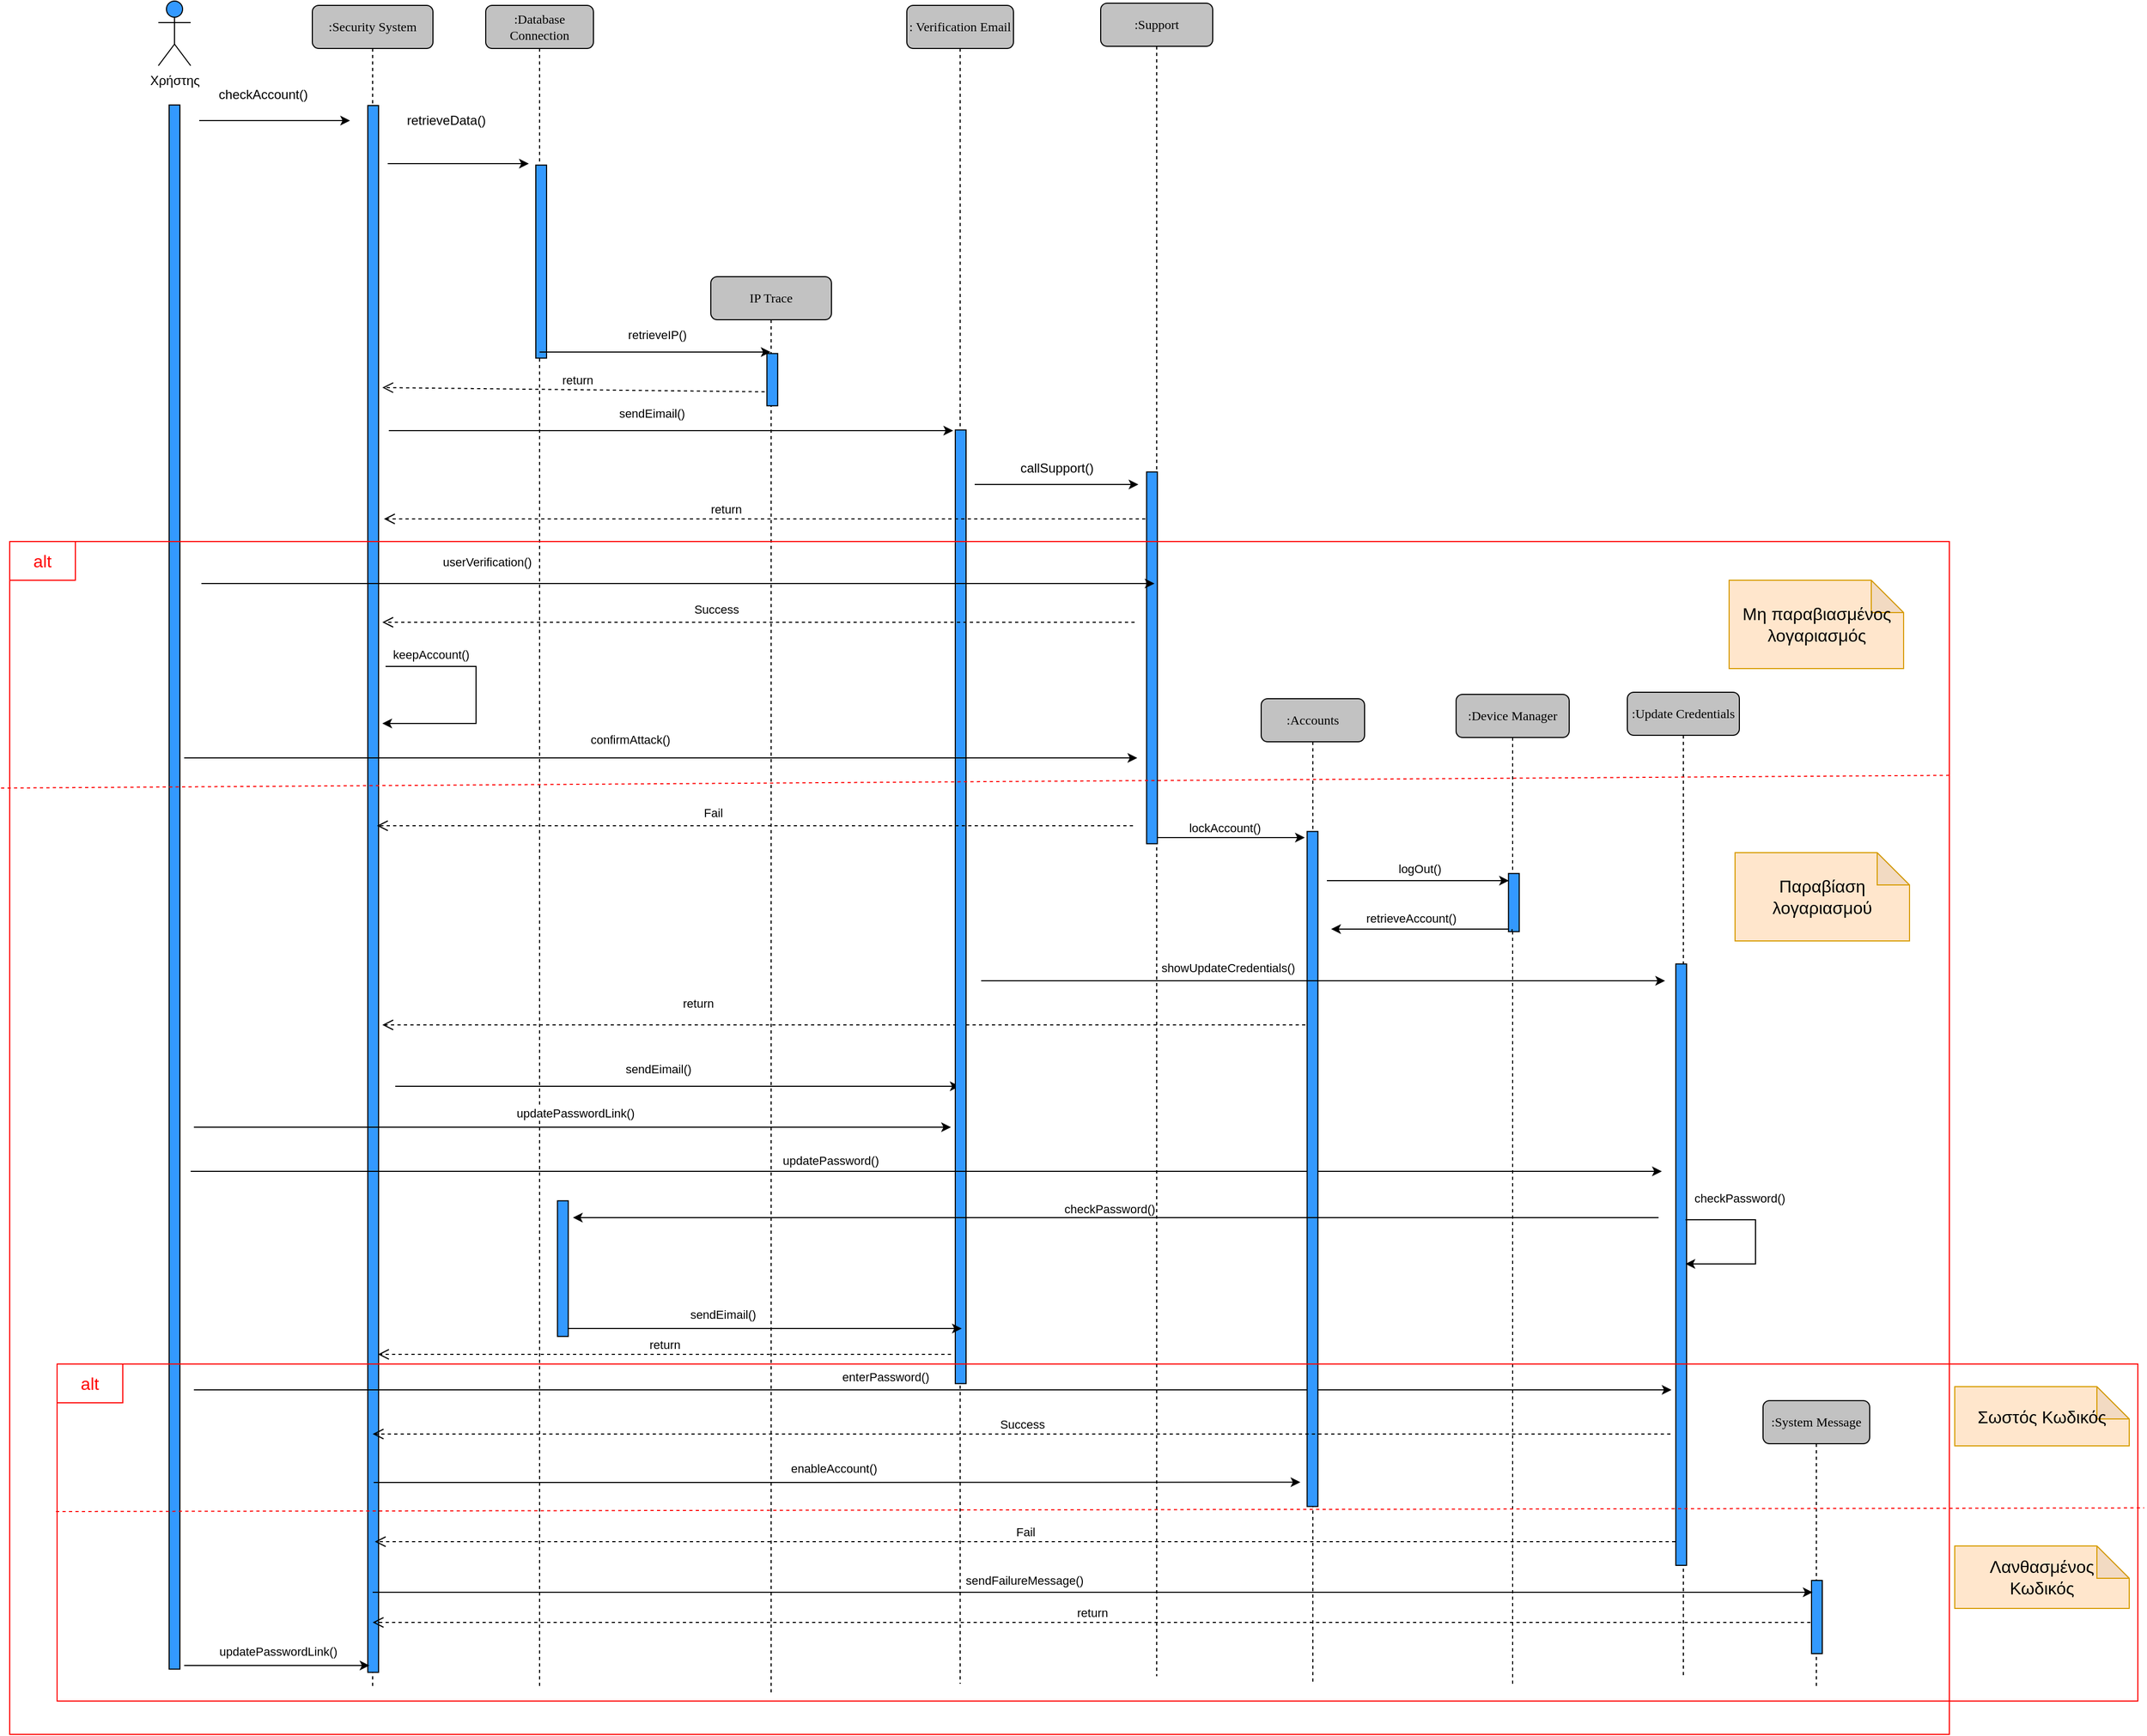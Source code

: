 <mxfile version="18.0.6" type="device"><diagram name="Page-1" id="13e1069c-82ec-6db2-03f1-153e76fe0fe0"><mxGraphModel dx="4657" dy="1660" grid="0" gridSize="10" guides="1" tooltips="1" connect="1" arrows="1" fold="1" page="0" pageScale="1" pageWidth="1100" pageHeight="850" background="none" math="0" shadow="0"><root><mxCell id="0"/><mxCell id="1" parent="0"/><mxCell id="7baba1c4bc27f4b0-2" value=":Database Connection" style="shape=umlLifeline;perimeter=lifelinePerimeter;whiteSpace=wrap;html=1;container=1;collapsible=0;recursiveResize=0;outlineConnect=0;rounded=1;shadow=0;comic=0;labelBackgroundColor=none;strokeWidth=1;fontFamily=Verdana;fontSize=12;align=center;fillColor=#C2C2C2;" parent="1" vertex="1"><mxGeometry x="406" y="84" width="100" height="1564" as="geometry"/></mxCell><mxCell id="cndtYYi9K0bDURjj1MZt-8" value="" style="rounded=0;whiteSpace=wrap;html=1;rotation=90;fillColor=#3399FF;" parent="7baba1c4bc27f4b0-2" vertex="1"><mxGeometry x="-38.14" y="233" width="179.28" height="10" as="geometry"/></mxCell><mxCell id="0iKauV6fdEn9JprXepdl-63" value="return" style="html=1;verticalAlign=bottom;endArrow=open;dashed=1;endSize=8;rounded=0;" edge="1" parent="7baba1c4bc27f4b0-2"><mxGeometry relative="1" as="geometry"><mxPoint x="432" y="1253" as="sourcePoint"/><mxPoint x="-100" y="1253" as="targetPoint"/><Array as="points"><mxPoint x="321" y="1253"/></Array></mxGeometry></mxCell><mxCell id="0iKauV6fdEn9JprXepdl-89" value="" style="rounded=0;whiteSpace=wrap;html=1;rotation=90;fillColor=#3399FF;" vertex="1" parent="7baba1c4bc27f4b0-2"><mxGeometry x="8.64" y="1168.36" width="126" height="10" as="geometry"/></mxCell><mxCell id="7baba1c4bc27f4b0-3" value=":Security System" style="shape=umlLifeline;perimeter=lifelinePerimeter;whiteSpace=wrap;html=1;container=1;collapsible=0;recursiveResize=0;outlineConnect=0;rounded=1;shadow=0;comic=0;labelBackgroundColor=none;strokeWidth=1;fontFamily=Verdana;fontSize=12;align=center;fillColor=#C2C2C2;" parent="1" vertex="1"><mxGeometry x="245" y="84" width="112" height="1564" as="geometry"/></mxCell><mxCell id="0iKauV6fdEn9JprXepdl-5" value="" style="rounded=0;whiteSpace=wrap;html=1;rotation=90;fillColor=#3399FF;" vertex="1" parent="7baba1c4bc27f4b0-3"><mxGeometry x="-671.17" y="815.7" width="1455.36" height="10" as="geometry"/></mxCell><mxCell id="0iKauV6fdEn9JprXepdl-26" value="" style="endArrow=classic;html=1;rounded=0;" edge="1" parent="7baba1c4bc27f4b0-3"><mxGeometry width="50" height="50" relative="1" as="geometry"><mxPoint x="68" y="614" as="sourcePoint"/><mxPoint x="65" y="667" as="targetPoint"/><Array as="points"><mxPoint x="152" y="614"/><mxPoint x="152" y="667"/></Array></mxGeometry></mxCell><mxCell id="0iKauV6fdEn9JprXepdl-27" value="keepAccount()" style="edgeLabel;html=1;align=center;verticalAlign=middle;resizable=0;points=[];" vertex="1" connectable="0" parent="0iKauV6fdEn9JprXepdl-26"><mxGeometry x="0.458" y="1" relative="1" as="geometry"><mxPoint x="-16" y="-65" as="offset"/></mxGeometry></mxCell><mxCell id="0iKauV6fdEn9JprXepdl-43" value="" style="endArrow=classic;html=1;rounded=0;" edge="1" parent="7baba1c4bc27f4b0-3"><mxGeometry width="50" height="50" relative="1" as="geometry"><mxPoint x="-110" y="1042" as="sourcePoint"/><mxPoint x="592.96" y="1042" as="targetPoint"/><Array as="points"><mxPoint x="187.0" y="1042"/></Array></mxGeometry></mxCell><mxCell id="0iKauV6fdEn9JprXepdl-44" value="updatePasswordLink()" style="edgeLabel;html=1;align=center;verticalAlign=middle;resizable=0;points=[];" vertex="1" connectable="0" parent="0iKauV6fdEn9JprXepdl-43"><mxGeometry x="-0.073" y="16" relative="1" as="geometry"><mxPoint x="28" y="3" as="offset"/></mxGeometry></mxCell><mxCell id="cndtYYi9K0bDURjj1MZt-1" value="Χρήστης" style="shape=umlActor;verticalLabelPosition=bottom;verticalAlign=top;html=1;outlineConnect=0;fillColor=#3399FF;" parent="1" vertex="1"><mxGeometry x="102.04" y="80" width="30" height="60" as="geometry"/></mxCell><mxCell id="cndtYYi9K0bDURjj1MZt-6" value="" style="endArrow=classic;html=1;rounded=0;" parent="1" edge="1"><mxGeometry width="50" height="50" relative="1" as="geometry"><mxPoint x="140" y="191" as="sourcePoint"/><mxPoint x="280" y="191" as="targetPoint"/></mxGeometry></mxCell><mxCell id="cndtYYi9K0bDURjj1MZt-16" value="" style="endArrow=none;html=1;rounded=0;" parent="1" edge="1"><mxGeometry width="50" height="50" relative="1" as="geometry"><mxPoint x="295" y="280" as="sourcePoint"/><mxPoint x="295" y="280" as="targetPoint"/><Array as="points"/></mxGeometry></mxCell><mxCell id="cndtYYi9K0bDURjj1MZt-26" value="IP Trace&lt;br&gt;" style="shape=umlLifeline;perimeter=lifelinePerimeter;whiteSpace=wrap;html=1;container=1;collapsible=0;recursiveResize=0;outlineConnect=0;rounded=1;shadow=0;comic=0;labelBackgroundColor=none;strokeWidth=1;fontFamily=Verdana;fontSize=12;align=center;fillColor=#C2C2C2;" parent="1" vertex="1"><mxGeometry x="615" y="336" width="112" height="1315" as="geometry"/></mxCell><mxCell id="0iKauV6fdEn9JprXepdl-41" value="" style="endArrow=classic;html=1;rounded=0;" edge="1" parent="cndtYYi9K0bDURjj1MZt-26"><mxGeometry width="50" height="50" relative="1" as="geometry"><mxPoint x="-293" y="752.0" as="sourcePoint"/><mxPoint x="231" y="752.0" as="targetPoint"/><Array as="points"><mxPoint x="4" y="752"/></Array></mxGeometry></mxCell><mxCell id="0iKauV6fdEn9JprXepdl-42" value="sendEimail()" style="edgeLabel;html=1;align=center;verticalAlign=middle;resizable=0;points=[];" vertex="1" connectable="0" parent="0iKauV6fdEn9JprXepdl-41"><mxGeometry x="-0.073" y="16" relative="1" as="geometry"><mxPoint x="1" as="offset"/></mxGeometry></mxCell><mxCell id="0iKauV6fdEn9JprXepdl-13" value="" style="endArrow=classic;html=1;rounded=0;" edge="1" parent="cndtYYi9K0bDURjj1MZt-26"><mxGeometry width="50" height="50" relative="1" as="geometry"><mxPoint x="-299" y="143" as="sourcePoint"/><mxPoint x="225" y="143" as="targetPoint"/><Array as="points"><mxPoint x="-2" y="143"/></Array></mxGeometry></mxCell><mxCell id="0iKauV6fdEn9JprXepdl-14" value="sendEimail()" style="edgeLabel;html=1;align=center;verticalAlign=middle;resizable=0;points=[];" vertex="1" connectable="0" parent="0iKauV6fdEn9JprXepdl-13"><mxGeometry x="-0.073" y="16" relative="1" as="geometry"><mxPoint x="1" as="offset"/></mxGeometry></mxCell><mxCell id="0iKauV6fdEn9JprXepdl-40" value="return" style="html=1;verticalAlign=bottom;endArrow=open;dashed=1;endSize=8;rounded=0;" edge="1" parent="cndtYYi9K0bDURjj1MZt-26"><mxGeometry x="0.323" y="-11" relative="1" as="geometry"><mxPoint x="564" y="695" as="sourcePoint"/><mxPoint x="-305" y="695" as="targetPoint"/><mxPoint x="-1" as="offset"/></mxGeometry></mxCell><mxCell id="0iKauV6fdEn9JprXepdl-77" value="" style="endArrow=classic;html=1;rounded=0;entryX=0.964;entryY=1.628;entryDx=0;entryDy=0;entryPerimeter=0;" edge="1" parent="cndtYYi9K0bDURjj1MZt-26" target="0iKauV6fdEn9JprXepdl-91"><mxGeometry width="50" height="50" relative="1" as="geometry"><mxPoint x="-313" y="1120" as="sourcePoint"/><mxPoint x="389.96" y="1120" as="targetPoint"/><Array as="points"><mxPoint x="-16" y="1120"/></Array></mxGeometry></mxCell><mxCell id="0iKauV6fdEn9JprXepdl-78" value="enableAccount()" style="edgeLabel;html=1;align=center;verticalAlign=middle;resizable=0;points=[];" vertex="1" connectable="0" parent="0iKauV6fdEn9JprXepdl-77"><mxGeometry x="-0.073" y="16" relative="1" as="geometry"><mxPoint x="28" y="3" as="offset"/></mxGeometry></mxCell><mxCell id="cndtYYi9K0bDURjj1MZt-69" value=":System Message" style="shape=umlLifeline;perimeter=lifelinePerimeter;whiteSpace=wrap;html=1;container=1;collapsible=0;recursiveResize=0;outlineConnect=0;rounded=1;shadow=0;comic=0;labelBackgroundColor=none;strokeWidth=1;fontFamily=Verdana;fontSize=12;align=center;fillColor=#C2C2C2;" parent="1" vertex="1"><mxGeometry x="1592" y="1380" width="99" height="265" as="geometry"/></mxCell><mxCell id="0iKauV6fdEn9JprXepdl-96" value="" style="rounded=0;whiteSpace=wrap;html=1;rotation=90;fillColor=#3399FF;" vertex="1" parent="cndtYYi9K0bDURjj1MZt-69"><mxGeometry x="16" y="196" width="68" height="10" as="geometry"/></mxCell><mxCell id="cndtYYi9K0bDURjj1MZt-137" value="" style="rounded=0;whiteSpace=wrap;html=1;rotation=90;fillColor=#3399FF;" parent="1" vertex="1"><mxGeometry x="-609.38" y="897.95" width="1452.85" height="10" as="geometry"/></mxCell><mxCell id="cndtYYi9K0bDURjj1MZt-7" value="checkAccount()" style="text;html=1;align=center;verticalAlign=middle;resizable=0;points=[];autosize=1;strokeColor=none;fillColor=none;" parent="1" vertex="1"><mxGeometry x="152" y="158" width="93" height="18" as="geometry"/></mxCell><mxCell id="0iKauV6fdEn9JprXepdl-6" value="" style="endArrow=classic;html=1;rounded=0;" edge="1" parent="1"><mxGeometry width="50" height="50" relative="1" as="geometry"><mxPoint x="315" y="231" as="sourcePoint"/><mxPoint x="446" y="231" as="targetPoint"/><Array as="points"/></mxGeometry></mxCell><mxCell id="0iKauV6fdEn9JprXepdl-7" value="retrieveData()" style="text;html=1;align=center;verticalAlign=middle;resizable=0;points=[];autosize=1;strokeColor=none;fillColor=none;" vertex="1" parent="1"><mxGeometry x="327" y="182" width="83" height="18" as="geometry"/></mxCell><mxCell id="0iKauV6fdEn9JprXepdl-12" value=": Verification Email" style="shape=umlLifeline;perimeter=lifelinePerimeter;whiteSpace=wrap;html=1;container=1;collapsible=0;recursiveResize=0;outlineConnect=0;rounded=1;shadow=0;comic=0;labelBackgroundColor=none;strokeWidth=1;fontFamily=Verdana;fontSize=12;align=center;fillColor=#C2C2C2;" vertex="1" parent="1"><mxGeometry x="797" y="84" width="99" height="1559" as="geometry"/></mxCell><mxCell id="0iKauV6fdEn9JprXepdl-87" value="" style="rounded=0;whiteSpace=wrap;html=1;rotation=90;fillColor=#3399FF;" vertex="1" parent="0iKauV6fdEn9JprXepdl-12"><mxGeometry x="-392.91" y="832.27" width="885.82" height="10" as="geometry"/></mxCell><mxCell id="0iKauV6fdEn9JprXepdl-15" value=":Support" style="shape=umlLifeline;perimeter=lifelinePerimeter;whiteSpace=wrap;html=1;container=1;collapsible=0;recursiveResize=0;outlineConnect=0;rounded=1;shadow=0;comic=0;labelBackgroundColor=none;strokeWidth=1;fontFamily=Verdana;fontSize=12;align=center;fillColor=#C2C2C2;" vertex="1" parent="1"><mxGeometry x="977" y="82" width="104" height="1554" as="geometry"/></mxCell><mxCell id="0iKauV6fdEn9JprXepdl-33" value="" style="endArrow=classic;html=1;rounded=0;" edge="1" parent="0iKauV6fdEn9JprXepdl-15"><mxGeometry width="50" height="50" relative="1" as="geometry"><mxPoint x="48.5" y="775" as="sourcePoint"/><mxPoint x="189.5" y="775" as="targetPoint"/><Array as="points"><mxPoint x="166.5" y="775"/></Array></mxGeometry></mxCell><mxCell id="0iKauV6fdEn9JprXepdl-34" value="lockAccount()" style="edgeLabel;html=1;align=center;verticalAlign=middle;resizable=0;points=[];" vertex="1" connectable="0" parent="0iKauV6fdEn9JprXepdl-33"><mxGeometry x="-0.475" relative="1" as="geometry"><mxPoint x="29" y="-9" as="offset"/></mxGeometry></mxCell><mxCell id="0iKauV6fdEn9JprXepdl-54" value="" style="endArrow=classic;html=1;rounded=0;" edge="1" parent="0iKauV6fdEn9JprXepdl-15"><mxGeometry width="50" height="50" relative="1" as="geometry"><mxPoint x="-844.96" y="1085" as="sourcePoint"/><mxPoint x="521" y="1085" as="targetPoint"/><Array as="points"><mxPoint x="-522.96" y="1085"/><mxPoint x="-32.96" y="1085"/></Array></mxGeometry></mxCell><mxCell id="0iKauV6fdEn9JprXepdl-55" value="updatePassword()" style="edgeLabel;html=1;align=center;verticalAlign=middle;resizable=0;points=[];" vertex="1" connectable="0" parent="0iKauV6fdEn9JprXepdl-54"><mxGeometry x="-0.073" y="16" relative="1" as="geometry"><mxPoint x="-39" y="6" as="offset"/></mxGeometry></mxCell><mxCell id="0iKauV6fdEn9JprXepdl-61" value="" style="endArrow=classic;html=1;rounded=0;" edge="1" parent="0iKauV6fdEn9JprXepdl-15"><mxGeometry width="50" height="50" relative="1" as="geometry"><mxPoint x="-842" y="1288" as="sourcePoint"/><mxPoint x="530" y="1288" as="targetPoint"/><Array as="points"><mxPoint x="-83" y="1288"/></Array></mxGeometry></mxCell><mxCell id="0iKauV6fdEn9JprXepdl-62" value="enterPassword()" style="edgeLabel;html=1;align=center;verticalAlign=middle;resizable=0;points=[];" vertex="1" connectable="0" parent="0iKauV6fdEn9JprXepdl-61"><mxGeometry x="-0.073" y="16" relative="1" as="geometry"><mxPoint x="6" y="4" as="offset"/></mxGeometry></mxCell><mxCell id="0iKauV6fdEn9JprXepdl-90" value="" style="rounded=0;whiteSpace=wrap;html=1;rotation=90;fillColor=#3399FF;" vertex="1" parent="0iKauV6fdEn9JprXepdl-15"><mxGeometry x="-125.04" y="603.04" width="345.36" height="10" as="geometry"/></mxCell><mxCell id="0iKauV6fdEn9JprXepdl-16" value="" style="endArrow=classic;html=1;rounded=0;" edge="1" parent="1"><mxGeometry width="50" height="50" relative="1" as="geometry"><mxPoint x="860" y="529" as="sourcePoint"/><mxPoint x="1012" y="529" as="targetPoint"/><Array as="points"/></mxGeometry></mxCell><mxCell id="0iKauV6fdEn9JprXepdl-17" value="callSupport()" style="text;html=1;align=center;verticalAlign=middle;resizable=0;points=[];autosize=1;strokeColor=none;fillColor=none;" vertex="1" parent="1"><mxGeometry x="897" y="505" width="78" height="18" as="geometry"/></mxCell><mxCell id="0iKauV6fdEn9JprXepdl-19" value="" style="endArrow=classic;html=1;rounded=0;" edge="1" parent="1" source="7baba1c4bc27f4b0-2" target="cndtYYi9K0bDURjj1MZt-26"><mxGeometry width="50" height="50" relative="1" as="geometry"><mxPoint x="468" y="475" as="sourcePoint"/><mxPoint x="1218" y="568" as="targetPoint"/><Array as="points"><mxPoint x="551" y="406"/><mxPoint x="641" y="406"/></Array></mxGeometry></mxCell><mxCell id="0iKauV6fdEn9JprXepdl-20" value="retrieveIP()" style="edgeLabel;html=1;align=center;verticalAlign=middle;resizable=0;points=[];" vertex="1" connectable="0" parent="0iKauV6fdEn9JprXepdl-19"><mxGeometry x="0.193" y="-3" relative="1" as="geometry"><mxPoint x="-19" y="-19" as="offset"/></mxGeometry></mxCell><mxCell id="0iKauV6fdEn9JprXepdl-24" value="Success" style="html=1;verticalAlign=bottom;endArrow=open;dashed=1;endSize=8;rounded=0;" edge="1" parent="1"><mxGeometry x="0.11" y="-3" relative="1" as="geometry"><mxPoint x="1008.5" y="657" as="sourcePoint"/><mxPoint x="310" y="657" as="targetPoint"/><Array as="points"><mxPoint x="807" y="657"/></Array><mxPoint x="-1" as="offset"/></mxGeometry></mxCell><mxCell id="0iKauV6fdEn9JprXepdl-31" value=":Accounts" style="shape=umlLifeline;perimeter=lifelinePerimeter;whiteSpace=wrap;html=1;container=1;collapsible=0;recursiveResize=0;outlineConnect=0;rounded=1;shadow=0;comic=0;labelBackgroundColor=none;strokeWidth=1;fontFamily=Verdana;fontSize=12;align=center;fillColor=#C2C2C2;" vertex="1" parent="1"><mxGeometry x="1126" y="728" width="96" height="913" as="geometry"/></mxCell><mxCell id="0iKauV6fdEn9JprXepdl-91" value="" style="rounded=0;whiteSpace=wrap;html=1;rotation=90;fillColor=#3399FF;" vertex="1" parent="0iKauV6fdEn9JprXepdl-31"><mxGeometry x="-265.82" y="431.82" width="627" height="10" as="geometry"/></mxCell><mxCell id="0iKauV6fdEn9JprXepdl-35" value=":Device Manager" style="shape=umlLifeline;perimeter=lifelinePerimeter;whiteSpace=wrap;html=1;container=1;collapsible=0;recursiveResize=0;outlineConnect=0;rounded=1;shadow=0;comic=0;labelBackgroundColor=none;strokeWidth=1;fontFamily=Verdana;fontSize=12;align=center;fillColor=#C2C2C2;" vertex="1" parent="1"><mxGeometry x="1307" y="724" width="105" height="920" as="geometry"/></mxCell><mxCell id="0iKauV6fdEn9JprXepdl-56" value="" style="endArrow=classic;html=1;rounded=0;" edge="1" parent="0iKauV6fdEn9JprXepdl-35"><mxGeometry width="50" height="50" relative="1" as="geometry"><mxPoint x="188" y="486" as="sourcePoint"/><mxPoint x="-820" y="486" as="targetPoint"/><Array as="points"><mxPoint x="-230" y="486"/><mxPoint x="-493" y="486"/><mxPoint x="-517" y="486"/></Array></mxGeometry></mxCell><mxCell id="0iKauV6fdEn9JprXepdl-58" value="checkPassword()" style="edgeLabel;html=1;align=center;verticalAlign=middle;resizable=0;points=[];" vertex="1" connectable="0" parent="0iKauV6fdEn9JprXepdl-56"><mxGeometry x="-0.081" y="1" relative="1" as="geometry"><mxPoint x="-47" y="-9" as="offset"/></mxGeometry></mxCell><mxCell id="0iKauV6fdEn9JprXepdl-36" value="" style="endArrow=classic;html=1;rounded=0;" edge="1" parent="1"><mxGeometry width="50" height="50" relative="1" as="geometry"><mxPoint x="1187" y="897" as="sourcePoint"/><mxPoint x="1356" y="897" as="targetPoint"/></mxGeometry></mxCell><mxCell id="0iKauV6fdEn9JprXepdl-37" value="logOut()" style="edgeLabel;html=1;align=center;verticalAlign=middle;resizable=0;points=[];" vertex="1" connectable="0" parent="0iKauV6fdEn9JprXepdl-36"><mxGeometry x="0.456" y="-5" relative="1" as="geometry"><mxPoint x="-37" y="-16" as="offset"/></mxGeometry></mxCell><mxCell id="0iKauV6fdEn9JprXepdl-38" value="" style="endArrow=classic;html=1;rounded=0;startArrow=none;" edge="1" parent="1" source="0iKauV6fdEn9JprXepdl-35"><mxGeometry width="50" height="50" relative="1" as="geometry"><mxPoint x="1359" y="942" as="sourcePoint"/><mxPoint x="1191" y="942" as="targetPoint"/></mxGeometry></mxCell><mxCell id="0iKauV6fdEn9JprXepdl-49" value="" style="rounded=0;whiteSpace=wrap;html=1;strokeColor=#FF0000;fillColor=none;gradientColor=#ffffff;" vertex="1" parent="1"><mxGeometry x="-36" y="582" width="1801" height="1108" as="geometry"/></mxCell><mxCell id="0iKauV6fdEn9JprXepdl-50" value=":Update Credentials" style="shape=umlLifeline;perimeter=lifelinePerimeter;whiteSpace=wrap;html=1;container=1;collapsible=0;recursiveResize=0;outlineConnect=0;rounded=1;shadow=0;comic=0;labelBackgroundColor=none;strokeWidth=1;fontFamily=Verdana;fontSize=12;align=center;fillColor=#C2C2C2;" vertex="1" parent="1"><mxGeometry x="1466" y="722" width="104" height="914" as="geometry"/></mxCell><mxCell id="0iKauV6fdEn9JprXepdl-75" value="Success" style="html=1;verticalAlign=bottom;endArrow=open;dashed=1;endSize=8;rounded=0;" edge="1" parent="0iKauV6fdEn9JprXepdl-50" target="7baba1c4bc27f4b0-3"><mxGeometry relative="1" as="geometry"><mxPoint x="40" y="689" as="sourcePoint"/><mxPoint x="-40" y="689" as="targetPoint"/></mxGeometry></mxCell><mxCell id="0iKauV6fdEn9JprXepdl-95" value="" style="rounded=0;whiteSpace=wrap;html=1;rotation=90;fillColor=#3399FF;" vertex="1" parent="0iKauV6fdEn9JprXepdl-50"><mxGeometry x="-229.32" y="526.68" width="558.64" height="10" as="geometry"/></mxCell><mxCell id="0iKauV6fdEn9JprXepdl-11" value="return" style="html=1;verticalAlign=bottom;endArrow=open;dashed=1;endSize=8;rounded=0;startArrow=none;" edge="1" parent="1"><mxGeometry relative="1" as="geometry"><mxPoint x="671" y="443" as="sourcePoint"/><mxPoint x="310" y="439" as="targetPoint"/></mxGeometry></mxCell><mxCell id="0iKauV6fdEn9JprXepdl-21" value="return" style="html=1;verticalAlign=bottom;endArrow=open;dashed=1;endSize=8;rounded=0;" edge="1" parent="1"><mxGeometry x="0.106" relative="1" as="geometry"><mxPoint x="1018.5" y="561" as="sourcePoint"/><mxPoint x="311.5" y="561" as="targetPoint"/><mxPoint x="1" as="offset"/></mxGeometry></mxCell><mxCell id="0iKauV6fdEn9JprXepdl-22" value="" style="endArrow=classic;html=1;rounded=0;" edge="1" parent="1"><mxGeometry width="50" height="50" relative="1" as="geometry"><mxPoint x="142.0" y="621" as="sourcePoint"/><mxPoint x="1026.96" y="621" as="targetPoint"/><Array as="points"><mxPoint x="219.96" y="621"/></Array></mxGeometry></mxCell><mxCell id="0iKauV6fdEn9JprXepdl-23" value="userVerification()" style="edgeLabel;html=1;align=center;verticalAlign=middle;resizable=0;points=[];" vertex="1" connectable="0" parent="0iKauV6fdEn9JprXepdl-22"><mxGeometry x="-0.487" y="-1" relative="1" as="geometry"><mxPoint x="38" y="-21" as="offset"/></mxGeometry></mxCell><mxCell id="0iKauV6fdEn9JprXepdl-46" value="" style="endArrow=classic;html=1;rounded=0;" edge="1" parent="1"><mxGeometry width="50" height="50" relative="1" as="geometry"><mxPoint x="126.0" y="783" as="sourcePoint"/><mxPoint x="1010.96" y="783" as="targetPoint"/><Array as="points"><mxPoint x="203.96" y="783"/></Array></mxGeometry></mxCell><mxCell id="0iKauV6fdEn9JprXepdl-47" value="confirmAttack()" style="edgeLabel;html=1;align=center;verticalAlign=middle;resizable=0;points=[];" vertex="1" connectable="0" parent="0iKauV6fdEn9JprXepdl-46"><mxGeometry x="-0.487" y="-1" relative="1" as="geometry"><mxPoint x="187" y="-18" as="offset"/></mxGeometry></mxCell><mxCell id="0iKauV6fdEn9JprXepdl-28" value="Fail" style="html=1;verticalAlign=bottom;endArrow=open;dashed=1;endSize=8;rounded=0;" edge="1" parent="1"><mxGeometry x="0.11" y="-3" relative="1" as="geometry"><mxPoint x="1007" y="846" as="sourcePoint"/><mxPoint x="305" y="846" as="targetPoint"/><Array as="points"><mxPoint x="802" y="846"/></Array><mxPoint x="-1" as="offset"/></mxGeometry></mxCell><mxCell id="0iKauV6fdEn9JprXepdl-52" value="" style="endArrow=classic;html=1;rounded=0;" edge="1" parent="1"><mxGeometry width="50" height="50" relative="1" as="geometry"><mxPoint x="866" y="990" as="sourcePoint"/><mxPoint x="1501" y="990" as="targetPoint"/><Array as="points"><mxPoint x="977" y="990"/><mxPoint x="1143" y="990"/><mxPoint x="1223" y="990"/></Array></mxGeometry></mxCell><mxCell id="0iKauV6fdEn9JprXepdl-53" value="showUpdateCredentials()" style="edgeLabel;html=1;align=center;verticalAlign=middle;resizable=0;points=[];" vertex="1" connectable="0" parent="0iKauV6fdEn9JprXepdl-52"><mxGeometry x="-0.073" y="16" relative="1" as="geometry"><mxPoint x="-66" y="4" as="offset"/></mxGeometry></mxCell><mxCell id="0iKauV6fdEn9JprXepdl-64" value="" style="endArrow=classic;html=1;rounded=0;" edge="1" parent="1"><mxGeometry width="50" height="50" relative="1" as="geometry"><mxPoint x="1520" y="1212" as="sourcePoint"/><mxPoint x="1520" y="1253" as="targetPoint"/><Array as="points"><mxPoint x="1585" y="1212"/><mxPoint x="1585" y="1253"/></Array></mxGeometry></mxCell><mxCell id="0iKauV6fdEn9JprXepdl-65" value="checkPassword()" style="edgeLabel;html=1;align=center;verticalAlign=middle;resizable=0;points=[];" vertex="1" connectable="0" parent="0iKauV6fdEn9JprXepdl-64"><mxGeometry x="-0.085" y="2" relative="1" as="geometry"><mxPoint x="-17" y="-33" as="offset"/></mxGeometry></mxCell><mxCell id="0iKauV6fdEn9JprXepdl-59" value="" style="endArrow=classic;html=1;rounded=0;" edge="1" parent="1"><mxGeometry width="50" height="50" relative="1" as="geometry"><mxPoint x="482" y="1313" as="sourcePoint"/><mxPoint x="848" y="1313" as="targetPoint"/><Array as="points"><mxPoint x="761" y="1313"/></Array></mxGeometry></mxCell><mxCell id="0iKauV6fdEn9JprXepdl-60" value="sendEimail()" style="edgeLabel;html=1;align=center;verticalAlign=middle;resizable=0;points=[];" vertex="1" connectable="0" parent="0iKauV6fdEn9JprXepdl-59"><mxGeometry x="-0.073" y="16" relative="1" as="geometry"><mxPoint x="-26" y="3" as="offset"/></mxGeometry></mxCell><mxCell id="0iKauV6fdEn9JprXepdl-76" value="Fail" style="html=1;verticalAlign=bottom;endArrow=open;dashed=1;endSize=8;rounded=0;" edge="1" parent="1"><mxGeometry relative="1" as="geometry"><mxPoint x="1510.5" y="1511" as="sourcePoint"/><mxPoint x="303" y="1511" as="targetPoint"/></mxGeometry></mxCell><mxCell id="0iKauV6fdEn9JprXepdl-79" value="" style="endArrow=classic;html=1;rounded=0;" edge="1" parent="1" source="7baba1c4bc27f4b0-3"><mxGeometry width="50" height="50" relative="1" as="geometry"><mxPoint x="901" y="1568" as="sourcePoint"/><mxPoint x="1638" y="1558" as="targetPoint"/><Array as="points"><mxPoint x="1582" y="1558"/></Array></mxGeometry></mxCell><mxCell id="0iKauV6fdEn9JprXepdl-80" value="sendFailureMessage()" style="edgeLabel;html=1;align=center;verticalAlign=middle;resizable=0;points=[];" vertex="1" connectable="0" parent="0iKauV6fdEn9JprXepdl-79"><mxGeometry x="-0.104" relative="1" as="geometry"><mxPoint x="6" y="-11" as="offset"/></mxGeometry></mxCell><mxCell id="0iKauV6fdEn9JprXepdl-81" value="return" style="html=1;verticalAlign=bottom;endArrow=open;dashed=1;endSize=8;rounded=0;" edge="1" parent="1" target="7baba1c4bc27f4b0-3"><mxGeometry relative="1" as="geometry"><mxPoint x="1636" y="1586" as="sourcePoint"/><mxPoint x="1556" y="1586" as="targetPoint"/></mxGeometry></mxCell><mxCell id="0iKauV6fdEn9JprXepdl-82" value="" style="endArrow=classic;html=1;rounded=0;" edge="1" parent="1"><mxGeometry width="50" height="50" relative="1" as="geometry"><mxPoint x="126" y="1626" as="sourcePoint"/><mxPoint x="298" y="1626" as="targetPoint"/><Array as="points"/></mxGeometry></mxCell><mxCell id="0iKauV6fdEn9JprXepdl-83" value="updatePasswordLink()" style="edgeLabel;html=1;align=center;verticalAlign=middle;resizable=0;points=[];" vertex="1" connectable="0" parent="0iKauV6fdEn9JprXepdl-82"><mxGeometry x="-0.073" y="16" relative="1" as="geometry"><mxPoint x="7" y="3" as="offset"/></mxGeometry></mxCell><mxCell id="0iKauV6fdEn9JprXepdl-84" value="" style="rounded=0;whiteSpace=wrap;html=1;rotation=90;fillColor=#3399FF;" vertex="1" parent="1"><mxGeometry x="647.83" y="426.63" width="48.54" height="10" as="geometry"/></mxCell><mxCell id="0iKauV6fdEn9JprXepdl-92" value="" style="rounded=0;whiteSpace=wrap;html=1;rotation=90;fillColor=#3399FF;" vertex="1" parent="1"><mxGeometry x="1333.64" y="912.36" width="54" height="10" as="geometry"/></mxCell><mxCell id="0iKauV6fdEn9JprXepdl-93" value="" style="endArrow=none;html=1;rounded=0;" edge="1" parent="1" target="0iKauV6fdEn9JprXepdl-92"><mxGeometry width="50" height="50" relative="1" as="geometry"><mxPoint x="1359" y="942" as="sourcePoint"/><mxPoint x="1191" y="942" as="targetPoint"/></mxGeometry></mxCell><mxCell id="0iKauV6fdEn9JprXepdl-94" value="retrieveAccount()" style="edgeLabel;html=1;align=center;verticalAlign=middle;resizable=0;points=[];" vertex="1" connectable="0" parent="0iKauV6fdEn9JprXepdl-93"><mxGeometry x="-0.254" relative="1" as="geometry"><mxPoint x="-94" y="-11" as="offset"/></mxGeometry></mxCell><mxCell id="0iKauV6fdEn9JprXepdl-97" value="&lt;font style=&quot;font-size: 16px;&quot; color=&quot;#ff0000&quot;&gt;alt&lt;/font&gt;" style="rounded=0;whiteSpace=wrap;html=1;strokeColor=#FF0000;" vertex="1" parent="1"><mxGeometry x="-36" y="582" width="61" height="36" as="geometry"/></mxCell><mxCell id="0iKauV6fdEn9JprXepdl-98" value="" style="endArrow=none;dashed=1;html=1;rounded=0;fontSize=16;fontColor=#FF0000;entryX=1.001;entryY=0.196;entryDx=0;entryDy=0;entryPerimeter=0;strokeColor=#FF0000;" edge="1" parent="1" target="0iKauV6fdEn9JprXepdl-49"><mxGeometry width="50" height="50" relative="1" as="geometry"><mxPoint x="-44" y="811" as="sourcePoint"/><mxPoint x="898" y="1155" as="targetPoint"/></mxGeometry></mxCell><mxCell id="0iKauV6fdEn9JprXepdl-99" value="" style="rounded=0;whiteSpace=wrap;html=1;fontSize=16;fontColor=#FF0000;strokeColor=#FF0000;fillColor=none;gradientColor=#ffffff;" vertex="1" parent="1"><mxGeometry x="8" y="1346" width="1932" height="313" as="geometry"/></mxCell><mxCell id="0iKauV6fdEn9JprXepdl-100" value="" style="endArrow=none;dashed=1;html=1;rounded=0;fontSize=16;fontColor=#FF0000;strokeColor=#FF0000;entryX=1.003;entryY=0.427;entryDx=0;entryDy=0;entryPerimeter=0;" edge="1" parent="1" target="0iKauV6fdEn9JprXepdl-99"><mxGeometry width="50" height="50" relative="1" as="geometry"><mxPoint x="7" y="1483" as="sourcePoint"/><mxPoint x="1721" y="1483" as="targetPoint"/><Array as="points"/></mxGeometry></mxCell><mxCell id="0iKauV6fdEn9JprXepdl-101" value="&lt;font style=&quot;font-size: 16px;&quot; color=&quot;#ff0000&quot;&gt;alt&lt;/font&gt;" style="rounded=0;whiteSpace=wrap;html=1;strokeColor=#FF0000;" vertex="1" parent="1"><mxGeometry x="8" y="1346" width="61" height="36" as="geometry"/></mxCell><mxCell id="0iKauV6fdEn9JprXepdl-103" value="Μη παραβιασμένος λογαριασμός" style="shape=note;whiteSpace=wrap;html=1;backgroundOutline=1;darkOpacity=0.05;fontSize=16;strokeColor=#d79b00;fillColor=#ffe6cc;" vertex="1" parent="1"><mxGeometry x="1560.5" y="618" width="162" height="82" as="geometry"/></mxCell><mxCell id="0iKauV6fdEn9JprXepdl-104" value="Παραβίαση λογαριασμού" style="shape=note;whiteSpace=wrap;html=1;backgroundOutline=1;darkOpacity=0.05;fontSize=16;strokeColor=#d79b00;fillColor=#ffe6cc;" vertex="1" parent="1"><mxGeometry x="1566" y="871" width="162" height="82" as="geometry"/></mxCell><mxCell id="0iKauV6fdEn9JprXepdl-105" value="Σωστός Κωδικός" style="shape=note;whiteSpace=wrap;html=1;backgroundOutline=1;darkOpacity=0.05;fontSize=16;strokeColor=#d79b00;fillColor=#ffe6cc;" vertex="1" parent="1"><mxGeometry x="1770" y="1367" width="162" height="55" as="geometry"/></mxCell><mxCell id="0iKauV6fdEn9JprXepdl-106" value="Λανθασμένος Κωδικός" style="shape=note;whiteSpace=wrap;html=1;backgroundOutline=1;darkOpacity=0.05;fontSize=16;strokeColor=#d79b00;fillColor=#ffe6cc;" vertex="1" parent="1"><mxGeometry x="1770" y="1515" width="162" height="58" as="geometry"/></mxCell></root></mxGraphModel></diagram></mxfile>